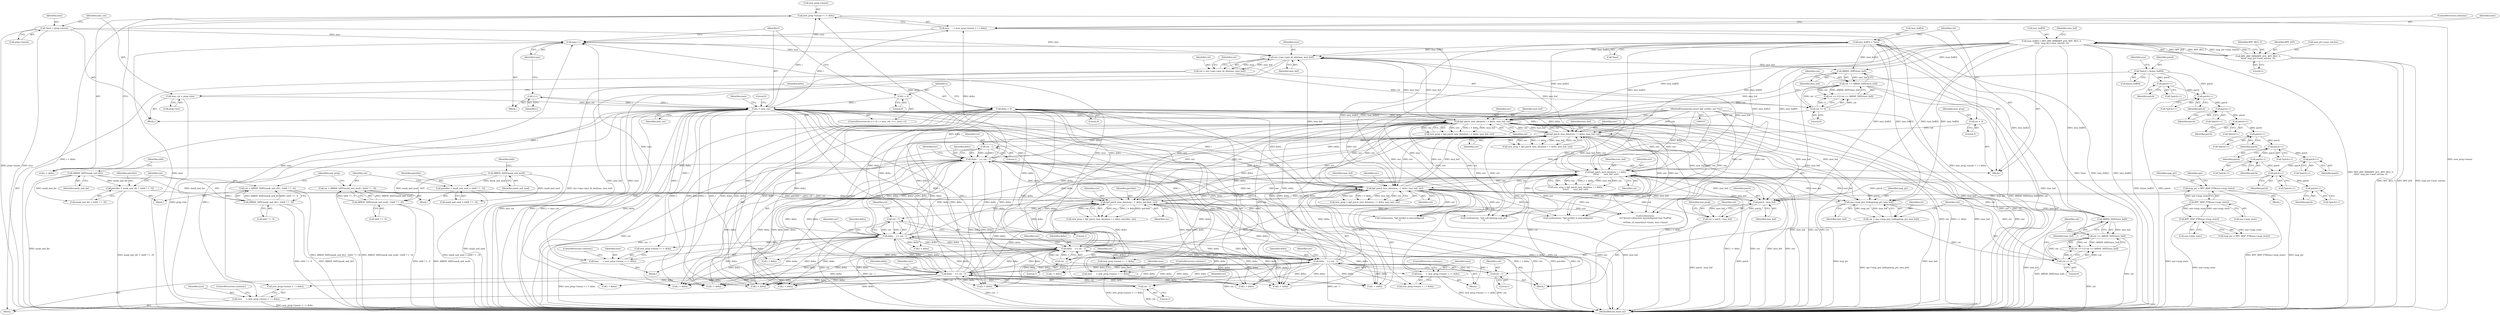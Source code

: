 digraph "0_linux_979d63d50c0c0f7bc537bf821e056cc9fe5abd38_3@pointer" {
"1000792" [label="(Call,new_prog->insnsi + i + delta)"];
"1000144" [label="(Call,i < insn_cnt)"];
"1000141" [label="(Call,i = 0)"];
"1000148" [label="(Call,i++)"];
"1000124" [label="(Call,insn_cnt = prog->len)"];
"1000778" [label="(Call,delta    += cnt - 1)"];
"1000780" [label="(Call,cnt - 1)"];
"1000765" [label="(Call,bpf_patch_insn_data(env, i + delta, insn_buf, cnt))"];
"1000904" [label="(Call,bpf_patch_insn_data(env, i + delta,\n\t\t\t\t\t\t\t       insn_buf, cnt))"];
"1000590" [label="(Call,bpf_patch_insn_data(env, i + delta, insn_buf, cnt))"];
"1000345" [label="(Call,bpf_patch_insn_data(env, i + delta, insn_buf, cnt))"];
"1000265" [label="(Call,bpf_patch_insn_data(env, i + delta, patchlet, cnt))"];
"1000108" [label="(MethodParameterIn,struct bpf_verifier_env *env)"];
"1000137" [label="(Call,delta = 0)"];
"1000278" [label="(Call,delta    += cnt - 1)"];
"1000280" [label="(Call,cnt - 1)"];
"1000603" [label="(Call,delta    += cnt - 1)"];
"1000605" [label="(Call,cnt - 1)"];
"1000917" [label="(Call,delta    += cnt - 1)"];
"1000919" [label="(Call,cnt - 1)"];
"1000358" [label="(Call,delta    += cnt - 1)"];
"1000360" [label="(Call,cnt - 1)"];
"1000227" [label="(Call,patchlet = mask_and_div + (is64 ? 1 : 0))"];
"1000238" [label="(Call,ARRAY_SIZE(mask_and_div))"];
"1000246" [label="(Call,patchlet = mask_and_mod + (is64 ? 1 : 0))"];
"1000257" [label="(Call,ARRAY_SIZE(mask_and_mod))"];
"1000235" [label="(Call,cnt = ARRAY_SIZE(mask_and_div) - (is64 ? 1 : 0))"];
"1000237" [label="(Call,ARRAY_SIZE(mask_and_div) - (is64 ? 1 : 0))"];
"1000254" [label="(Call,cnt = ARRAY_SIZE(mask_and_mod) - (is64 ? 1 : 0))"];
"1000256" [label="(Call,ARRAY_SIZE(mask_and_mod) - (is64 ? 1 : 0))"];
"1000324" [label="(Call,env->ops->gen_ld_abs(insn, insn_buf))"];
"1000150" [label="(Call,insn++)"];
"1000615" [label="(Call,insn      = new_prog->insnsi + i + delta)"];
"1000117" [label="(Call,*insn = prog->insnsi)"];
"1000929" [label="(Call,insn      = new_prog->insnsi + i + delta)"];
"1000370" [label="(Call,insn      = new_prog->insnsi + i + delta)"];
"1000790" [label="(Call,insn      = new_prog->insnsi + i + delta)"];
"1000290" [label="(Call,insn      = new_prog->insnsi + i + delta)"];
"1000743" [label="(Call,insn_buf[0] = BPF_JMP_IMM(BPF_JGE, BPF_REG_3,\n\t\t\t\t\t\t  map_ptr->max_entries, 2))"];
"1000747" [label="(Call,BPF_JMP_IMM(BPF_JGE, BPF_REG_3,\n\t\t\t\t\t\t  map_ptr->max_entries, 2))"];
"1000754" [label="(Call,insn_buf[2] = *insn)"];
"1000334" [label="(Call,ARRAY_SIZE(insn_buf))"];
"1000332" [label="(Call,cnt >= ARRAY_SIZE(insn_buf))"];
"1000329" [label="(Call,cnt == 0)"];
"1000322" [label="(Call,cnt = env->ops->gen_ld_abs(insn, insn_buf))"];
"1000585" [label="(Call,patch - insn_buf)"];
"1000576" [label="(Call,patch++)"];
"1000566" [label="(Call,patch++)"];
"1000529" [label="(Call,patch++)"];
"1000518" [label="(Call,patch++)"];
"1000510" [label="(Call,patch++)"];
"1000502" [label="(Call,patch++)"];
"1000494" [label="(Call,patch++)"];
"1000483" [label="(Call,patch++)"];
"1000419" [label="(Call,*patch = &insn_buf[0])"];
"1000474" [label="(Call,patch++)"];
"1000544" [label="(Call,patch++)"];
"1000583" [label="(Call,cnt = patch - insn_buf)"];
"1000883" [label="(Call,ops->map_gen_lookup(map_ptr, insn_buf))"];
"1000859" [label="(Call,map_ptr = BPF_MAP_PTR(aux->map_state))"];
"1000861" [label="(Call,BPF_MAP_PTR(aux->map_state))"];
"1000739" [label="(Call,BPF_MAP_PTR(aux->map_state))"];
"1000893" [label="(Call,ARRAY_SIZE(insn_buf))"];
"1000891" [label="(Call,cnt >= ARRAY_SIZE(insn_buf))"];
"1000888" [label="(Call,cnt == 0)"];
"1000881" [label="(Call,cnt = ops->map_gen_lookup(map_ptr, insn_buf))"];
"1000760" [label="(Call,cnt = 3)"];
"1000334" [label="(Call,ARRAY_SIZE(insn_buf))"];
"1000530" [label="(Identifier,patch)"];
"1000584" [label="(Identifier,cnt)"];
"1000904" [label="(Call,bpf_patch_insn_data(env, i + delta,\n\t\t\t\t\t\t\t       insn_buf, cnt))"];
"1000799" [label="(ControlStructure,continue;)"];
"1000586" [label="(Identifier,patch)"];
"1000264" [label="(Identifier,new_prog)"];
"1000744" [label="(Call,insn_buf[0])"];
"1000246" [label="(Call,patchlet = mask_and_mod + (is64 ? 1 : 0))"];
"1001033" [label="(Call,verbose(env,\n\t\t\t\t\"kernel subsystem misconfigured func %s#%d\n\",\n\t\t\t\tfunc_id_name(insn->imm), insn->imm))"];
"1000119" [label="(Call,prog->insnsi)"];
"1000484" [label="(Identifier,patch)"];
"1000585" [label="(Call,patch - insn_buf)"];
"1000881" [label="(Call,cnt = ops->map_gen_lookup(map_ptr, insn_buf))"];
"1000325" [label="(Identifier,insn)"];
"1000882" [label="(Identifier,cnt)"];
"1000756" [label="(Identifier,insn_buf)"];
"1000891" [label="(Call,cnt >= ARRAY_SIZE(insn_buf))"];
"1000615" [label="(Call,insn      = new_prog->insnsi + i + delta)"];
"1000333" [label="(Identifier,cnt)"];
"1000358" [label="(Call,delta    += cnt - 1)"];
"1000749" [label="(Identifier,BPF_REG_3)"];
"1000263" [label="(Call,new_prog = bpf_patch_insn_data(env, i + delta, patchlet, cnt))"];
"1000324" [label="(Call,env->ops->gen_ld_abs(insn, insn_buf))"];
"1000739" [label="(Call,BPF_MAP_PTR(aux->map_state))"];
"1000435" [label="(Call,i + delta)"];
"1000296" [label="(Call,i + delta)"];
"1000758" [label="(Call,*insn)"];
"1000371" [label="(Identifier,insn)"];
"1000889" [label="(Identifier,cnt)"];
"1000270" [label="(Identifier,patchlet)"];
"1000346" [label="(Identifier,env)"];
"1000126" [label="(Call,prog->len)"];
"1000588" [label="(Call,new_prog = bpf_patch_insn_data(env, i + delta, insn_buf, cnt))"];
"1000124" [label="(Call,insn_cnt = prog->len)"];
"1000607" [label="(Literal,1)"];
"1000755" [label="(Call,insn_buf[2])"];
"1000575" [label="(Call,*patch++)"];
"1000931" [label="(Call,new_prog->insnsi + i + delta)"];
"1000743" [label="(Call,insn_buf[0] = BPF_JMP_IMM(BPF_JGE, BPF_REG_3,\n\t\t\t\t\t\t  map_ptr->max_entries, 2))"];
"1000332" [label="(Call,cnt >= ARRAY_SIZE(insn_buf))"];
"1000906" [label="(Call,i + delta)"];
"1000138" [label="(Identifier,delta)"];
"1000285" [label="(Identifier,env)"];
"1000493" [label="(Call,*patch++)"];
"1000343" [label="(Call,new_prog = bpf_patch_insn_data(env, i + delta, insn_buf, cnt))"];
"1000361" [label="(Identifier,cnt)"];
"1000331" [label="(Literal,0)"];
"1000257" [label="(Call,ARRAY_SIZE(mask_and_mod))"];
"1000501" [label="(Call,*patch++)"];
"1000483" [label="(Call,patch++)"];
"1000893" [label="(Call,ARRAY_SIZE(insn_buf))"];
"1000761" [label="(Identifier,cnt)"];
"1000590" [label="(Call,bpf_patch_insn_data(env, i + delta, insn_buf, cnt))"];
"1000148" [label="(Call,i++)"];
"1000290" [label="(Call,insn      = new_prog->insnsi + i + delta)"];
"1000766" [label="(Identifier,env)"];
"1000791" [label="(Identifier,insn)"];
"1001057" [label="(MethodReturn,static int)"];
"1000883" [label="(Call,ops->map_gen_lookup(map_ptr, insn_buf))"];
"1000151" [label="(Identifier,insn)"];
"1000567" [label="(Identifier,patch)"];
"1000604" [label="(Identifier,delta)"];
"1000193" [label="(Block,)"];
"1000529" [label="(Call,patch++)"];
"1000142" [label="(Identifier,i)"];
"1000322" [label="(Call,cnt = env->ops->gen_ld_abs(insn, insn_buf))"];
"1000291" [label="(Identifier,insn)"];
"1000118" [label="(Identifier,insn)"];
"1000796" [label="(Call,i + delta)"];
"1000149" [label="(Identifier,i)"];
"1000902" [label="(Call,new_prog = bpf_patch_insn_data(env, i + delta,\n\t\t\t\t\t\t\t       insn_buf, cnt))"];
"1000793" [label="(Call,new_prog->insnsi)"];
"1000790" [label="(Call,insn      = new_prog->insnsi + i + delta)"];
"1000781" [label="(Identifier,cnt)"];
"1000731" [label="(Call,verbose(env, \"tail_call abusing map_ptr\n\"))"];
"1000760" [label="(Call,cnt = 3)"];
"1000748" [label="(Identifier,BPF_JGE)"];
"1000235" [label="(Call,cnt = ARRAY_SIZE(mask_and_div) - (is64 ? 1 : 0))"];
"1000545" [label="(Identifier,patch)"];
"1000345" [label="(Call,bpf_patch_insn_data(env, i + delta, insn_buf, cnt))"];
"1000518" [label="(Call,patch++)"];
"1000125" [label="(Identifier,insn_cnt)"];
"1000544" [label="(Call,patch++)"];
"1000589" [label="(Identifier,new_prog)"];
"1000226" [label="(Block,)"];
"1000280" [label="(Call,cnt - 1)"];
"1000754" [label="(Call,insn_buf[2] = *insn)"];
"1000778" [label="(Call,delta    += cnt - 1)"];
"1000880" [label="(Block,)"];
"1000528" [label="(Call,*patch++)"];
"1000370" [label="(Call,insn      = new_prog->insnsi + i + delta)"];
"1000248" [label="(Call,mask_and_mod + (is64 ? 1 : 0))"];
"1000299" [label="(ControlStructure,continue;)"];
"1000861" [label="(Call,BPF_MAP_PTR(aux->map_state))"];
"1000376" [label="(Call,i + delta)"];
"1000109" [label="(Block,)"];
"1000259" [label="(Call,is64 ? 1 : 0)"];
"1000351" [label="(Identifier,cnt)"];
"1000737" [label="(Call,map_ptr = BPF_MAP_PTR(aux->map_state))"];
"1000770" [label="(Identifier,insn_buf)"];
"1000108" [label="(MethodParameterIn,struct bpf_verifier_env *env)"];
"1000890" [label="(Literal,0)"];
"1000894" [label="(Identifier,insn_buf)"];
"1001056" [label="(Literal,0)"];
"1000577" [label="(Identifier,patch)"];
"1000335" [label="(Identifier,insn_buf)"];
"1000350" [label="(Identifier,insn_buf)"];
"1000255" [label="(Identifier,cnt)"];
"1000267" [label="(Call,i + delta)"];
"1000271" [label="(Identifier,cnt)"];
"1000918" [label="(Identifier,delta)"];
"1000494" [label="(Call,patch++)"];
"1000254" [label="(Call,cnt = ARRAY_SIZE(mask_and_mod) - (is64 ? 1 : 0))"];
"1000473" [label="(Call,*patch++)"];
"1000323" [label="(Identifier,cnt)"];
"1000719" [label="(Call,i + delta)"];
"1000885" [label="(Identifier,insn_buf)"];
"1000519" [label="(Identifier,patch)"];
"1000282" [label="(Literal,1)"];
"1000905" [label="(Identifier,env)"];
"1000503" [label="(Identifier,patch)"];
"1000591" [label="(Identifier,env)"];
"1000860" [label="(Identifier,map_ptr)"];
"1000419" [label="(Call,*patch = &insn_buf[0])"];
"1000266" [label="(Identifier,env)"];
"1000935" [label="(Call,i + delta)"];
"1000379" [label="(ControlStructure,continue;)"];
"1000328" [label="(Call,cnt == 0 || cnt >= ARRAY_SIZE(insn_buf))"];
"1000605" [label="(Call,cnt - 1)"];
"1000616" [label="(Identifier,insn)"];
"1000420" [label="(Identifier,patch)"];
"1000606" [label="(Identifier,cnt)"];
"1000281" [label="(Identifier,cnt)"];
"1000938" [label="(ControlStructure,continue;)"];
"1000326" [label="(Identifier,insn_buf)"];
"1000576" [label="(Call,patch++)"];
"1000144" [label="(Call,i < insn_cnt)"];
"1000852" [label="(Call,i + delta)"];
"1000888" [label="(Call,cnt == 0)"];
"1000247" [label="(Identifier,patchlet)"];
"1000237" [label="(Call,ARRAY_SIZE(mask_and_div) - (is64 ? 1 : 0))"];
"1000240" [label="(Call,is64 ? 1 : 0)"];
"1000292" [label="(Call,new_prog->insnsi + i + delta)"];
"1000147" [label="(Block,)"];
"1000260" [label="(Identifier,is64)"];
"1000141" [label="(Call,i = 0)"];
"1000617" [label="(Call,new_prog->insnsi + i + delta)"];
"1000595" [label="(Identifier,insn_buf)"];
"1000150" [label="(Call,insn++)"];
"1000117" [label="(Call,*insn = prog->insnsi)"];
"1000930" [label="(Identifier,insn)"];
"1000517" [label="(Call,*patch++)"];
"1000475" [label="(Identifier,patch)"];
"1000474" [label="(Call,patch++)"];
"1000753" [label="(Literal,2)"];
"1000750" [label="(Call,map_ptr->max_entries)"];
"1000740" [label="(Call,aux->map_state)"];
"1000227" [label="(Call,patchlet = mask_and_div + (is64 ? 1 : 0))"];
"1000372" [label="(Call,new_prog->insnsi + i + delta)"];
"1000592" [label="(Call,i + delta)"];
"1000929" [label="(Call,insn      = new_prog->insnsi + i + delta)"];
"1000792" [label="(Call,new_prog->insnsi + i + delta)"];
"1000610" [label="(Identifier,env)"];
"1000765" [label="(Call,bpf_patch_insn_data(env, i + delta, insn_buf, cnt))"];
"1000782" [label="(Literal,1)"];
"1000360" [label="(Call,cnt - 1)"];
"1000239" [label="(Identifier,mask_and_div)"];
"1000137" [label="(Call,delta = 0)"];
"1000140" [label="(ControlStructure,for (i = 0; i < insn_cnt; i++, insn++))"];
"1000624" [label="(ControlStructure,continue;)"];
"1000884" [label="(Identifier,map_ptr)"];
"1000347" [label="(Call,i + delta)"];
"1000145" [label="(Identifier,i)"];
"1000862" [label="(Call,aux->map_state)"];
"1000762" [label="(Literal,3)"];
"1000362" [label="(Literal,1)"];
"1000502" [label="(Call,patch++)"];
"1000596" [label="(Identifier,cnt)"];
"1000543" [label="(Call,*patch++)"];
"1000603" [label="(Call,delta    += cnt - 1)"];
"1000859" [label="(Call,map_ptr = BPF_MAP_PTR(aux->map_state))"];
"1000676" [label="(Block,)"];
"1000866" [label="(Identifier,ops)"];
"1000139" [label="(Literal,0)"];
"1000321" [label="(Block,)"];
"1000924" [label="(Identifier,env)"];
"1000359" [label="(Identifier,delta)"];
"1000764" [label="(Identifier,new_prog)"];
"1000482" [label="(Call,*patch++)"];
"1000510" [label="(Call,patch++)"];
"1000265" [label="(Call,bpf_patch_insn_data(env, i + delta, patchlet, cnt))"];
"1000495" [label="(Identifier,patch)"];
"1000245" [label="(Block,)"];
"1000509" [label="(Call,*patch++)"];
"1000767" [label="(Call,i + delta)"];
"1000919" [label="(Call,cnt - 1)"];
"1000400" [label="(Block,)"];
"1000921" [label="(Literal,1)"];
"1000910" [label="(Identifier,cnt)"];
"1000258" [label="(Identifier,mask_and_mod)"];
"1000511" [label="(Identifier,patch)"];
"1000157" [label="(Identifier,insn)"];
"1000143" [label="(Literal,0)"];
"1000780" [label="(Call,cnt - 1)"];
"1000256" [label="(Call,ARRAY_SIZE(mask_and_mod) - (is64 ? 1 : 0))"];
"1000566" [label="(Call,patch++)"];
"1000887" [label="(Call,cnt == 0 || cnt >= ARRAY_SIZE(insn_buf))"];
"1000917" [label="(Call,delta    += cnt - 1)"];
"1000583" [label="(Call,cnt = patch - insn_buf)"];
"1000785" [label="(Identifier,env)"];
"1000747" [label="(Call,BPF_JMP_IMM(BPF_JGE, BPF_REG_3,\n\t\t\t\t\t\t  map_ptr->max_entries, 2))"];
"1000565" [label="(Call,*patch++)"];
"1000241" [label="(Identifier,is64)"];
"1000771" [label="(Identifier,cnt)"];
"1000779" [label="(Identifier,delta)"];
"1000763" [label="(Call,new_prog = bpf_patch_insn_data(env, i + delta, insn_buf, cnt))"];
"1000236" [label="(Identifier,cnt)"];
"1000587" [label="(Identifier,insn_buf)"];
"1000429" [label="(Identifier,aux)"];
"1000844" [label="(Block,)"];
"1000920" [label="(Identifier,cnt)"];
"1000621" [label="(Call,i + delta)"];
"1000228" [label="(Identifier,patchlet)"];
"1000421" [label="(Call,&insn_buf[0])"];
"1000892" [label="(Identifier,cnt)"];
"1000909" [label="(Identifier,insn_buf)"];
"1000329" [label="(Call,cnt == 0)"];
"1000365" [label="(Identifier,env)"];
"1000330" [label="(Identifier,cnt)"];
"1000278" [label="(Call,delta    += cnt - 1)"];
"1000238" [label="(Call,ARRAY_SIZE(mask_and_div))"];
"1000896" [label="(Call,verbose(env, \"bpf verifier is misconfigured\n\"))"];
"1000146" [label="(Identifier,insn_cnt)"];
"1000279" [label="(Identifier,delta)"];
"1000337" [label="(Call,verbose(env, \"bpf verifier is misconfigured\n\"))"];
"1000229" [label="(Call,mask_and_div + (is64 ? 1 : 0))"];
"1000792" -> "1000790"  [label="AST: "];
"1000792" -> "1000796"  [label="CFG: "];
"1000793" -> "1000792"  [label="AST: "];
"1000796" -> "1000792"  [label="AST: "];
"1000790" -> "1000792"  [label="CFG: "];
"1000792" -> "1001057"  [label="DDG: i + delta"];
"1000792" -> "1001057"  [label="DDG: new_prog->insnsi"];
"1000144" -> "1000792"  [label="DDG: i"];
"1000778" -> "1000792"  [label="DDG: delta"];
"1000144" -> "1000140"  [label="AST: "];
"1000144" -> "1000146"  [label="CFG: "];
"1000145" -> "1000144"  [label="AST: "];
"1000146" -> "1000144"  [label="AST: "];
"1000157" -> "1000144"  [label="CFG: "];
"1001056" -> "1000144"  [label="CFG: "];
"1000144" -> "1001057"  [label="DDG: i < insn_cnt"];
"1000144" -> "1001057"  [label="DDG: i"];
"1000144" -> "1001057"  [label="DDG: insn_cnt"];
"1000141" -> "1000144"  [label="DDG: i"];
"1000148" -> "1000144"  [label="DDG: i"];
"1000124" -> "1000144"  [label="DDG: insn_cnt"];
"1000144" -> "1000148"  [label="DDG: i"];
"1000144" -> "1000265"  [label="DDG: i"];
"1000144" -> "1000267"  [label="DDG: i"];
"1000144" -> "1000290"  [label="DDG: i"];
"1000144" -> "1000292"  [label="DDG: i"];
"1000144" -> "1000296"  [label="DDG: i"];
"1000144" -> "1000345"  [label="DDG: i"];
"1000144" -> "1000347"  [label="DDG: i"];
"1000144" -> "1000370"  [label="DDG: i"];
"1000144" -> "1000372"  [label="DDG: i"];
"1000144" -> "1000376"  [label="DDG: i"];
"1000144" -> "1000435"  [label="DDG: i"];
"1000144" -> "1000590"  [label="DDG: i"];
"1000144" -> "1000592"  [label="DDG: i"];
"1000144" -> "1000615"  [label="DDG: i"];
"1000144" -> "1000617"  [label="DDG: i"];
"1000144" -> "1000621"  [label="DDG: i"];
"1000144" -> "1000719"  [label="DDG: i"];
"1000144" -> "1000765"  [label="DDG: i"];
"1000144" -> "1000767"  [label="DDG: i"];
"1000144" -> "1000790"  [label="DDG: i"];
"1000144" -> "1000796"  [label="DDG: i"];
"1000144" -> "1000852"  [label="DDG: i"];
"1000144" -> "1000904"  [label="DDG: i"];
"1000144" -> "1000906"  [label="DDG: i"];
"1000144" -> "1000929"  [label="DDG: i"];
"1000144" -> "1000931"  [label="DDG: i"];
"1000144" -> "1000935"  [label="DDG: i"];
"1000141" -> "1000140"  [label="AST: "];
"1000141" -> "1000143"  [label="CFG: "];
"1000142" -> "1000141"  [label="AST: "];
"1000143" -> "1000141"  [label="AST: "];
"1000145" -> "1000141"  [label="CFG: "];
"1000148" -> "1000147"  [label="AST: "];
"1000148" -> "1000149"  [label="CFG: "];
"1000149" -> "1000148"  [label="AST: "];
"1000151" -> "1000148"  [label="CFG: "];
"1000124" -> "1000109"  [label="AST: "];
"1000124" -> "1000126"  [label="CFG: "];
"1000125" -> "1000124"  [label="AST: "];
"1000126" -> "1000124"  [label="AST: "];
"1000138" -> "1000124"  [label="CFG: "];
"1000124" -> "1001057"  [label="DDG: prog->len"];
"1000778" -> "1000676"  [label="AST: "];
"1000778" -> "1000780"  [label="CFG: "];
"1000779" -> "1000778"  [label="AST: "];
"1000780" -> "1000778"  [label="AST: "];
"1000785" -> "1000778"  [label="CFG: "];
"1000778" -> "1001057"  [label="DDG: cnt - 1"];
"1000778" -> "1000265"  [label="DDG: delta"];
"1000778" -> "1000267"  [label="DDG: delta"];
"1000778" -> "1000278"  [label="DDG: delta"];
"1000778" -> "1000345"  [label="DDG: delta"];
"1000778" -> "1000347"  [label="DDG: delta"];
"1000778" -> "1000358"  [label="DDG: delta"];
"1000778" -> "1000435"  [label="DDG: delta"];
"1000778" -> "1000590"  [label="DDG: delta"];
"1000778" -> "1000592"  [label="DDG: delta"];
"1000778" -> "1000603"  [label="DDG: delta"];
"1000778" -> "1000719"  [label="DDG: delta"];
"1000778" -> "1000765"  [label="DDG: delta"];
"1000778" -> "1000767"  [label="DDG: delta"];
"1000780" -> "1000778"  [label="DDG: cnt"];
"1000780" -> "1000778"  [label="DDG: 1"];
"1000137" -> "1000778"  [label="DDG: delta"];
"1000278" -> "1000778"  [label="DDG: delta"];
"1000603" -> "1000778"  [label="DDG: delta"];
"1000917" -> "1000778"  [label="DDG: delta"];
"1000358" -> "1000778"  [label="DDG: delta"];
"1000778" -> "1000790"  [label="DDG: delta"];
"1000778" -> "1000796"  [label="DDG: delta"];
"1000778" -> "1000852"  [label="DDG: delta"];
"1000778" -> "1000904"  [label="DDG: delta"];
"1000778" -> "1000906"  [label="DDG: delta"];
"1000778" -> "1000917"  [label="DDG: delta"];
"1000780" -> "1000782"  [label="CFG: "];
"1000781" -> "1000780"  [label="AST: "];
"1000782" -> "1000780"  [label="AST: "];
"1000780" -> "1001057"  [label="DDG: cnt"];
"1000765" -> "1000780"  [label="DDG: cnt"];
"1000765" -> "1000763"  [label="AST: "];
"1000765" -> "1000771"  [label="CFG: "];
"1000766" -> "1000765"  [label="AST: "];
"1000767" -> "1000765"  [label="AST: "];
"1000770" -> "1000765"  [label="AST: "];
"1000771" -> "1000765"  [label="AST: "];
"1000763" -> "1000765"  [label="CFG: "];
"1000765" -> "1001057"  [label="DDG: i + delta"];
"1000765" -> "1001057"  [label="DDG: insn_buf"];
"1000765" -> "1001057"  [label="DDG: env"];
"1000765" -> "1001057"  [label="DDG: cnt"];
"1000765" -> "1000265"  [label="DDG: env"];
"1000765" -> "1000324"  [label="DDG: insn_buf"];
"1000765" -> "1000337"  [label="DDG: env"];
"1000765" -> "1000345"  [label="DDG: env"];
"1000765" -> "1000585"  [label="DDG: insn_buf"];
"1000765" -> "1000590"  [label="DDG: env"];
"1000765" -> "1000731"  [label="DDG: env"];
"1000765" -> "1000763"  [label="DDG: env"];
"1000765" -> "1000763"  [label="DDG: i + delta"];
"1000765" -> "1000763"  [label="DDG: insn_buf"];
"1000765" -> "1000763"  [label="DDG: cnt"];
"1000904" -> "1000765"  [label="DDG: env"];
"1000904" -> "1000765"  [label="DDG: insn_buf"];
"1000590" -> "1000765"  [label="DDG: env"];
"1000590" -> "1000765"  [label="DDG: insn_buf"];
"1000345" -> "1000765"  [label="DDG: env"];
"1000345" -> "1000765"  [label="DDG: insn_buf"];
"1000265" -> "1000765"  [label="DDG: env"];
"1000108" -> "1000765"  [label="DDG: env"];
"1000137" -> "1000765"  [label="DDG: delta"];
"1000278" -> "1000765"  [label="DDG: delta"];
"1000603" -> "1000765"  [label="DDG: delta"];
"1000917" -> "1000765"  [label="DDG: delta"];
"1000358" -> "1000765"  [label="DDG: delta"];
"1000743" -> "1000765"  [label="DDG: insn_buf[0]"];
"1000754" -> "1000765"  [label="DDG: insn_buf[2]"];
"1000760" -> "1000765"  [label="DDG: cnt"];
"1000765" -> "1000883"  [label="DDG: insn_buf"];
"1000765" -> "1000896"  [label="DDG: env"];
"1000765" -> "1000904"  [label="DDG: env"];
"1000765" -> "1001033"  [label="DDG: env"];
"1000904" -> "1000902"  [label="AST: "];
"1000904" -> "1000910"  [label="CFG: "];
"1000905" -> "1000904"  [label="AST: "];
"1000906" -> "1000904"  [label="AST: "];
"1000909" -> "1000904"  [label="AST: "];
"1000910" -> "1000904"  [label="AST: "];
"1000902" -> "1000904"  [label="CFG: "];
"1000904" -> "1001057"  [label="DDG: env"];
"1000904" -> "1001057"  [label="DDG: i + delta"];
"1000904" -> "1001057"  [label="DDG: cnt"];
"1000904" -> "1001057"  [label="DDG: insn_buf"];
"1000904" -> "1000265"  [label="DDG: env"];
"1000904" -> "1000324"  [label="DDG: insn_buf"];
"1000904" -> "1000337"  [label="DDG: env"];
"1000904" -> "1000345"  [label="DDG: env"];
"1000904" -> "1000585"  [label="DDG: insn_buf"];
"1000904" -> "1000590"  [label="DDG: env"];
"1000904" -> "1000731"  [label="DDG: env"];
"1000904" -> "1000883"  [label="DDG: insn_buf"];
"1000904" -> "1000896"  [label="DDG: env"];
"1000904" -> "1000902"  [label="DDG: env"];
"1000904" -> "1000902"  [label="DDG: i + delta"];
"1000904" -> "1000902"  [label="DDG: insn_buf"];
"1000904" -> "1000902"  [label="DDG: cnt"];
"1000590" -> "1000904"  [label="DDG: env"];
"1000345" -> "1000904"  [label="DDG: env"];
"1000265" -> "1000904"  [label="DDG: env"];
"1000108" -> "1000904"  [label="DDG: env"];
"1000137" -> "1000904"  [label="DDG: delta"];
"1000278" -> "1000904"  [label="DDG: delta"];
"1000603" -> "1000904"  [label="DDG: delta"];
"1000917" -> "1000904"  [label="DDG: delta"];
"1000358" -> "1000904"  [label="DDG: delta"];
"1000743" -> "1000904"  [label="DDG: insn_buf[0]"];
"1000883" -> "1000904"  [label="DDG: insn_buf"];
"1000754" -> "1000904"  [label="DDG: insn_buf[2]"];
"1000893" -> "1000904"  [label="DDG: insn_buf"];
"1000891" -> "1000904"  [label="DDG: cnt"];
"1000888" -> "1000904"  [label="DDG: cnt"];
"1000904" -> "1000919"  [label="DDG: cnt"];
"1000904" -> "1001033"  [label="DDG: env"];
"1000590" -> "1000588"  [label="AST: "];
"1000590" -> "1000596"  [label="CFG: "];
"1000591" -> "1000590"  [label="AST: "];
"1000592" -> "1000590"  [label="AST: "];
"1000595" -> "1000590"  [label="AST: "];
"1000596" -> "1000590"  [label="AST: "];
"1000588" -> "1000590"  [label="CFG: "];
"1000590" -> "1001057"  [label="DDG: insn_buf"];
"1000590" -> "1001057"  [label="DDG: i + delta"];
"1000590" -> "1001057"  [label="DDG: cnt"];
"1000590" -> "1001057"  [label="DDG: env"];
"1000590" -> "1000265"  [label="DDG: env"];
"1000590" -> "1000324"  [label="DDG: insn_buf"];
"1000590" -> "1000337"  [label="DDG: env"];
"1000590" -> "1000345"  [label="DDG: env"];
"1000590" -> "1000585"  [label="DDG: insn_buf"];
"1000590" -> "1000588"  [label="DDG: env"];
"1000590" -> "1000588"  [label="DDG: i + delta"];
"1000590" -> "1000588"  [label="DDG: insn_buf"];
"1000590" -> "1000588"  [label="DDG: cnt"];
"1000345" -> "1000590"  [label="DDG: env"];
"1000265" -> "1000590"  [label="DDG: env"];
"1000108" -> "1000590"  [label="DDG: env"];
"1000137" -> "1000590"  [label="DDG: delta"];
"1000278" -> "1000590"  [label="DDG: delta"];
"1000603" -> "1000590"  [label="DDG: delta"];
"1000917" -> "1000590"  [label="DDG: delta"];
"1000358" -> "1000590"  [label="DDG: delta"];
"1000743" -> "1000590"  [label="DDG: insn_buf[0]"];
"1000754" -> "1000590"  [label="DDG: insn_buf[2]"];
"1000585" -> "1000590"  [label="DDG: insn_buf"];
"1000583" -> "1000590"  [label="DDG: cnt"];
"1000590" -> "1000605"  [label="DDG: cnt"];
"1000590" -> "1000731"  [label="DDG: env"];
"1000590" -> "1000883"  [label="DDG: insn_buf"];
"1000590" -> "1000896"  [label="DDG: env"];
"1000590" -> "1001033"  [label="DDG: env"];
"1000345" -> "1000343"  [label="AST: "];
"1000345" -> "1000351"  [label="CFG: "];
"1000346" -> "1000345"  [label="AST: "];
"1000347" -> "1000345"  [label="AST: "];
"1000350" -> "1000345"  [label="AST: "];
"1000351" -> "1000345"  [label="AST: "];
"1000343" -> "1000345"  [label="CFG: "];
"1000345" -> "1001057"  [label="DDG: cnt"];
"1000345" -> "1001057"  [label="DDG: i + delta"];
"1000345" -> "1001057"  [label="DDG: insn_buf"];
"1000345" -> "1001057"  [label="DDG: env"];
"1000345" -> "1000265"  [label="DDG: env"];
"1000345" -> "1000324"  [label="DDG: insn_buf"];
"1000345" -> "1000337"  [label="DDG: env"];
"1000345" -> "1000343"  [label="DDG: env"];
"1000345" -> "1000343"  [label="DDG: i + delta"];
"1000345" -> "1000343"  [label="DDG: insn_buf"];
"1000345" -> "1000343"  [label="DDG: cnt"];
"1000265" -> "1000345"  [label="DDG: env"];
"1000108" -> "1000345"  [label="DDG: env"];
"1000137" -> "1000345"  [label="DDG: delta"];
"1000278" -> "1000345"  [label="DDG: delta"];
"1000603" -> "1000345"  [label="DDG: delta"];
"1000917" -> "1000345"  [label="DDG: delta"];
"1000358" -> "1000345"  [label="DDG: delta"];
"1000324" -> "1000345"  [label="DDG: insn_buf"];
"1000743" -> "1000345"  [label="DDG: insn_buf[0]"];
"1000754" -> "1000345"  [label="DDG: insn_buf[2]"];
"1000334" -> "1000345"  [label="DDG: insn_buf"];
"1000332" -> "1000345"  [label="DDG: cnt"];
"1000329" -> "1000345"  [label="DDG: cnt"];
"1000345" -> "1000360"  [label="DDG: cnt"];
"1000345" -> "1000585"  [label="DDG: insn_buf"];
"1000345" -> "1000731"  [label="DDG: env"];
"1000345" -> "1000883"  [label="DDG: insn_buf"];
"1000345" -> "1000896"  [label="DDG: env"];
"1000345" -> "1001033"  [label="DDG: env"];
"1000265" -> "1000263"  [label="AST: "];
"1000265" -> "1000271"  [label="CFG: "];
"1000266" -> "1000265"  [label="AST: "];
"1000267" -> "1000265"  [label="AST: "];
"1000270" -> "1000265"  [label="AST: "];
"1000271" -> "1000265"  [label="AST: "];
"1000263" -> "1000265"  [label="CFG: "];
"1000265" -> "1001057"  [label="DDG: i + delta"];
"1000265" -> "1001057"  [label="DDG: env"];
"1000265" -> "1001057"  [label="DDG: patchlet"];
"1000265" -> "1001057"  [label="DDG: cnt"];
"1000265" -> "1000263"  [label="DDG: env"];
"1000265" -> "1000263"  [label="DDG: i + delta"];
"1000265" -> "1000263"  [label="DDG: patchlet"];
"1000265" -> "1000263"  [label="DDG: cnt"];
"1000108" -> "1000265"  [label="DDG: env"];
"1000137" -> "1000265"  [label="DDG: delta"];
"1000278" -> "1000265"  [label="DDG: delta"];
"1000603" -> "1000265"  [label="DDG: delta"];
"1000917" -> "1000265"  [label="DDG: delta"];
"1000358" -> "1000265"  [label="DDG: delta"];
"1000227" -> "1000265"  [label="DDG: patchlet"];
"1000246" -> "1000265"  [label="DDG: patchlet"];
"1000235" -> "1000265"  [label="DDG: cnt"];
"1000254" -> "1000265"  [label="DDG: cnt"];
"1000265" -> "1000280"  [label="DDG: cnt"];
"1000265" -> "1000337"  [label="DDG: env"];
"1000265" -> "1000731"  [label="DDG: env"];
"1000265" -> "1000896"  [label="DDG: env"];
"1000265" -> "1001033"  [label="DDG: env"];
"1000108" -> "1000107"  [label="AST: "];
"1000108" -> "1001057"  [label="DDG: env"];
"1000108" -> "1000337"  [label="DDG: env"];
"1000108" -> "1000731"  [label="DDG: env"];
"1000108" -> "1000896"  [label="DDG: env"];
"1000108" -> "1001033"  [label="DDG: env"];
"1000137" -> "1000109"  [label="AST: "];
"1000137" -> "1000139"  [label="CFG: "];
"1000138" -> "1000137"  [label="AST: "];
"1000139" -> "1000137"  [label="AST: "];
"1000142" -> "1000137"  [label="CFG: "];
"1000137" -> "1001057"  [label="DDG: delta"];
"1000137" -> "1000267"  [label="DDG: delta"];
"1000137" -> "1000278"  [label="DDG: delta"];
"1000137" -> "1000347"  [label="DDG: delta"];
"1000137" -> "1000358"  [label="DDG: delta"];
"1000137" -> "1000435"  [label="DDG: delta"];
"1000137" -> "1000592"  [label="DDG: delta"];
"1000137" -> "1000603"  [label="DDG: delta"];
"1000137" -> "1000719"  [label="DDG: delta"];
"1000137" -> "1000767"  [label="DDG: delta"];
"1000137" -> "1000852"  [label="DDG: delta"];
"1000137" -> "1000906"  [label="DDG: delta"];
"1000137" -> "1000917"  [label="DDG: delta"];
"1000278" -> "1000193"  [label="AST: "];
"1000278" -> "1000280"  [label="CFG: "];
"1000279" -> "1000278"  [label="AST: "];
"1000280" -> "1000278"  [label="AST: "];
"1000285" -> "1000278"  [label="CFG: "];
"1000278" -> "1001057"  [label="DDG: cnt - 1"];
"1000278" -> "1000267"  [label="DDG: delta"];
"1000280" -> "1000278"  [label="DDG: cnt"];
"1000280" -> "1000278"  [label="DDG: 1"];
"1000603" -> "1000278"  [label="DDG: delta"];
"1000917" -> "1000278"  [label="DDG: delta"];
"1000358" -> "1000278"  [label="DDG: delta"];
"1000278" -> "1000290"  [label="DDG: delta"];
"1000278" -> "1000292"  [label="DDG: delta"];
"1000278" -> "1000296"  [label="DDG: delta"];
"1000278" -> "1000347"  [label="DDG: delta"];
"1000278" -> "1000358"  [label="DDG: delta"];
"1000278" -> "1000435"  [label="DDG: delta"];
"1000278" -> "1000592"  [label="DDG: delta"];
"1000278" -> "1000603"  [label="DDG: delta"];
"1000278" -> "1000719"  [label="DDG: delta"];
"1000278" -> "1000767"  [label="DDG: delta"];
"1000278" -> "1000852"  [label="DDG: delta"];
"1000278" -> "1000906"  [label="DDG: delta"];
"1000278" -> "1000917"  [label="DDG: delta"];
"1000280" -> "1000282"  [label="CFG: "];
"1000281" -> "1000280"  [label="AST: "];
"1000282" -> "1000280"  [label="AST: "];
"1000280" -> "1001057"  [label="DDG: cnt"];
"1000603" -> "1000400"  [label="AST: "];
"1000603" -> "1000605"  [label="CFG: "];
"1000604" -> "1000603"  [label="AST: "];
"1000605" -> "1000603"  [label="AST: "];
"1000610" -> "1000603"  [label="CFG: "];
"1000603" -> "1001057"  [label="DDG: cnt - 1"];
"1000603" -> "1000267"  [label="DDG: delta"];
"1000603" -> "1000347"  [label="DDG: delta"];
"1000603" -> "1000358"  [label="DDG: delta"];
"1000603" -> "1000435"  [label="DDG: delta"];
"1000603" -> "1000592"  [label="DDG: delta"];
"1000605" -> "1000603"  [label="DDG: cnt"];
"1000605" -> "1000603"  [label="DDG: 1"];
"1000917" -> "1000603"  [label="DDG: delta"];
"1000358" -> "1000603"  [label="DDG: delta"];
"1000603" -> "1000615"  [label="DDG: delta"];
"1000603" -> "1000617"  [label="DDG: delta"];
"1000603" -> "1000621"  [label="DDG: delta"];
"1000603" -> "1000719"  [label="DDG: delta"];
"1000603" -> "1000767"  [label="DDG: delta"];
"1000603" -> "1000852"  [label="DDG: delta"];
"1000603" -> "1000906"  [label="DDG: delta"];
"1000603" -> "1000917"  [label="DDG: delta"];
"1000605" -> "1000607"  [label="CFG: "];
"1000606" -> "1000605"  [label="AST: "];
"1000607" -> "1000605"  [label="AST: "];
"1000605" -> "1001057"  [label="DDG: cnt"];
"1000917" -> "1000880"  [label="AST: "];
"1000917" -> "1000919"  [label="CFG: "];
"1000918" -> "1000917"  [label="AST: "];
"1000919" -> "1000917"  [label="AST: "];
"1000924" -> "1000917"  [label="CFG: "];
"1000917" -> "1001057"  [label="DDG: cnt - 1"];
"1000917" -> "1000267"  [label="DDG: delta"];
"1000917" -> "1000347"  [label="DDG: delta"];
"1000917" -> "1000358"  [label="DDG: delta"];
"1000917" -> "1000435"  [label="DDG: delta"];
"1000917" -> "1000592"  [label="DDG: delta"];
"1000917" -> "1000719"  [label="DDG: delta"];
"1000917" -> "1000767"  [label="DDG: delta"];
"1000917" -> "1000852"  [label="DDG: delta"];
"1000917" -> "1000906"  [label="DDG: delta"];
"1000919" -> "1000917"  [label="DDG: cnt"];
"1000919" -> "1000917"  [label="DDG: 1"];
"1000358" -> "1000917"  [label="DDG: delta"];
"1000917" -> "1000929"  [label="DDG: delta"];
"1000917" -> "1000931"  [label="DDG: delta"];
"1000917" -> "1000935"  [label="DDG: delta"];
"1000919" -> "1000921"  [label="CFG: "];
"1000920" -> "1000919"  [label="AST: "];
"1000921" -> "1000919"  [label="AST: "];
"1000919" -> "1001057"  [label="DDG: cnt"];
"1000358" -> "1000321"  [label="AST: "];
"1000358" -> "1000360"  [label="CFG: "];
"1000359" -> "1000358"  [label="AST: "];
"1000360" -> "1000358"  [label="AST: "];
"1000365" -> "1000358"  [label="CFG: "];
"1000358" -> "1001057"  [label="DDG: cnt - 1"];
"1000358" -> "1000267"  [label="DDG: delta"];
"1000358" -> "1000347"  [label="DDG: delta"];
"1000360" -> "1000358"  [label="DDG: cnt"];
"1000360" -> "1000358"  [label="DDG: 1"];
"1000358" -> "1000370"  [label="DDG: delta"];
"1000358" -> "1000372"  [label="DDG: delta"];
"1000358" -> "1000376"  [label="DDG: delta"];
"1000358" -> "1000435"  [label="DDG: delta"];
"1000358" -> "1000592"  [label="DDG: delta"];
"1000358" -> "1000719"  [label="DDG: delta"];
"1000358" -> "1000767"  [label="DDG: delta"];
"1000358" -> "1000852"  [label="DDG: delta"];
"1000358" -> "1000906"  [label="DDG: delta"];
"1000360" -> "1000362"  [label="CFG: "];
"1000361" -> "1000360"  [label="AST: "];
"1000362" -> "1000360"  [label="AST: "];
"1000360" -> "1001057"  [label="DDG: cnt"];
"1000227" -> "1000226"  [label="AST: "];
"1000227" -> "1000229"  [label="CFG: "];
"1000228" -> "1000227"  [label="AST: "];
"1000229" -> "1000227"  [label="AST: "];
"1000236" -> "1000227"  [label="CFG: "];
"1000227" -> "1001057"  [label="DDG: mask_and_div + (is64 ? 1 : 0)"];
"1000238" -> "1000227"  [label="DDG: mask_and_div"];
"1000238" -> "1000237"  [label="AST: "];
"1000238" -> "1000239"  [label="CFG: "];
"1000239" -> "1000238"  [label="AST: "];
"1000241" -> "1000238"  [label="CFG: "];
"1000238" -> "1001057"  [label="DDG: mask_and_div"];
"1000238" -> "1000229"  [label="DDG: mask_and_div"];
"1000238" -> "1000237"  [label="DDG: mask_and_div"];
"1000246" -> "1000245"  [label="AST: "];
"1000246" -> "1000248"  [label="CFG: "];
"1000247" -> "1000246"  [label="AST: "];
"1000248" -> "1000246"  [label="AST: "];
"1000255" -> "1000246"  [label="CFG: "];
"1000246" -> "1001057"  [label="DDG: mask_and_mod + (is64 ? 1 : 0)"];
"1000257" -> "1000246"  [label="DDG: mask_and_mod"];
"1000257" -> "1000256"  [label="AST: "];
"1000257" -> "1000258"  [label="CFG: "];
"1000258" -> "1000257"  [label="AST: "];
"1000260" -> "1000257"  [label="CFG: "];
"1000257" -> "1001057"  [label="DDG: mask_and_mod"];
"1000257" -> "1000248"  [label="DDG: mask_and_mod"];
"1000257" -> "1000256"  [label="DDG: mask_and_mod"];
"1000235" -> "1000226"  [label="AST: "];
"1000235" -> "1000237"  [label="CFG: "];
"1000236" -> "1000235"  [label="AST: "];
"1000237" -> "1000235"  [label="AST: "];
"1000264" -> "1000235"  [label="CFG: "];
"1000235" -> "1001057"  [label="DDG: ARRAY_SIZE(mask_and_div) - (is64 ? 1 : 0)"];
"1000237" -> "1000235"  [label="DDG: ARRAY_SIZE(mask_and_div)"];
"1000237" -> "1000235"  [label="DDG: is64 ? 1 : 0"];
"1000237" -> "1000240"  [label="CFG: "];
"1000240" -> "1000237"  [label="AST: "];
"1000237" -> "1001057"  [label="DDG: ARRAY_SIZE(mask_and_div)"];
"1000237" -> "1001057"  [label="DDG: is64 ? 1 : 0"];
"1000254" -> "1000245"  [label="AST: "];
"1000254" -> "1000256"  [label="CFG: "];
"1000255" -> "1000254"  [label="AST: "];
"1000256" -> "1000254"  [label="AST: "];
"1000264" -> "1000254"  [label="CFG: "];
"1000254" -> "1001057"  [label="DDG: ARRAY_SIZE(mask_and_mod) - (is64 ? 1 : 0)"];
"1000256" -> "1000254"  [label="DDG: ARRAY_SIZE(mask_and_mod)"];
"1000256" -> "1000254"  [label="DDG: is64 ? 1 : 0"];
"1000256" -> "1000259"  [label="CFG: "];
"1000259" -> "1000256"  [label="AST: "];
"1000256" -> "1001057"  [label="DDG: is64 ? 1 : 0"];
"1000256" -> "1001057"  [label="DDG: ARRAY_SIZE(mask_and_mod)"];
"1000324" -> "1000322"  [label="AST: "];
"1000324" -> "1000326"  [label="CFG: "];
"1000325" -> "1000324"  [label="AST: "];
"1000326" -> "1000324"  [label="AST: "];
"1000322" -> "1000324"  [label="CFG: "];
"1000324" -> "1001057"  [label="DDG: insn_buf"];
"1000324" -> "1001057"  [label="DDG: insn"];
"1000324" -> "1000322"  [label="DDG: insn"];
"1000324" -> "1000322"  [label="DDG: insn_buf"];
"1000150" -> "1000324"  [label="DDG: insn"];
"1000117" -> "1000324"  [label="DDG: insn"];
"1000743" -> "1000324"  [label="DDG: insn_buf[0]"];
"1000754" -> "1000324"  [label="DDG: insn_buf[2]"];
"1000324" -> "1000334"  [label="DDG: insn_buf"];
"1000150" -> "1000147"  [label="AST: "];
"1000150" -> "1000151"  [label="CFG: "];
"1000151" -> "1000150"  [label="AST: "];
"1000145" -> "1000150"  [label="CFG: "];
"1000150" -> "1001057"  [label="DDG: insn"];
"1000615" -> "1000150"  [label="DDG: insn"];
"1000117" -> "1000150"  [label="DDG: insn"];
"1000929" -> "1000150"  [label="DDG: insn"];
"1000370" -> "1000150"  [label="DDG: insn"];
"1000790" -> "1000150"  [label="DDG: insn"];
"1000290" -> "1000150"  [label="DDG: insn"];
"1000615" -> "1000400"  [label="AST: "];
"1000615" -> "1000617"  [label="CFG: "];
"1000616" -> "1000615"  [label="AST: "];
"1000617" -> "1000615"  [label="AST: "];
"1000624" -> "1000615"  [label="CFG: "];
"1000615" -> "1001057"  [label="DDG: new_prog->insnsi + i + delta"];
"1000117" -> "1000109"  [label="AST: "];
"1000117" -> "1000119"  [label="CFG: "];
"1000118" -> "1000117"  [label="AST: "];
"1000119" -> "1000117"  [label="AST: "];
"1000125" -> "1000117"  [label="CFG: "];
"1000117" -> "1001057"  [label="DDG: insn"];
"1000117" -> "1001057"  [label="DDG: prog->insnsi"];
"1000929" -> "1000880"  [label="AST: "];
"1000929" -> "1000931"  [label="CFG: "];
"1000930" -> "1000929"  [label="AST: "];
"1000931" -> "1000929"  [label="AST: "];
"1000938" -> "1000929"  [label="CFG: "];
"1000929" -> "1001057"  [label="DDG: new_prog->insnsi + i + delta"];
"1000370" -> "1000321"  [label="AST: "];
"1000370" -> "1000372"  [label="CFG: "];
"1000371" -> "1000370"  [label="AST: "];
"1000372" -> "1000370"  [label="AST: "];
"1000379" -> "1000370"  [label="CFG: "];
"1000370" -> "1001057"  [label="DDG: new_prog->insnsi + i + delta"];
"1000790" -> "1000676"  [label="AST: "];
"1000791" -> "1000790"  [label="AST: "];
"1000799" -> "1000790"  [label="CFG: "];
"1000790" -> "1001057"  [label="DDG: new_prog->insnsi + i + delta"];
"1000290" -> "1000193"  [label="AST: "];
"1000290" -> "1000292"  [label="CFG: "];
"1000291" -> "1000290"  [label="AST: "];
"1000292" -> "1000290"  [label="AST: "];
"1000299" -> "1000290"  [label="CFG: "];
"1000290" -> "1001057"  [label="DDG: new_prog->insnsi + i + delta"];
"1000743" -> "1000676"  [label="AST: "];
"1000743" -> "1000747"  [label="CFG: "];
"1000744" -> "1000743"  [label="AST: "];
"1000747" -> "1000743"  [label="AST: "];
"1000756" -> "1000743"  [label="CFG: "];
"1000743" -> "1001057"  [label="DDG: insn_buf[0]"];
"1000743" -> "1001057"  [label="DDG: BPF_JMP_IMM(BPF_JGE, BPF_REG_3,\n\t\t\t\t\t\t  map_ptr->max_entries, 2)"];
"1000743" -> "1000334"  [label="DDG: insn_buf[0]"];
"1000743" -> "1000585"  [label="DDG: insn_buf[0]"];
"1000747" -> "1000743"  [label="DDG: BPF_JGE"];
"1000747" -> "1000743"  [label="DDG: BPF_REG_3"];
"1000747" -> "1000743"  [label="DDG: map_ptr->max_entries"];
"1000747" -> "1000743"  [label="DDG: 2"];
"1000743" -> "1000883"  [label="DDG: insn_buf[0]"];
"1000743" -> "1000893"  [label="DDG: insn_buf[0]"];
"1000747" -> "1000753"  [label="CFG: "];
"1000748" -> "1000747"  [label="AST: "];
"1000749" -> "1000747"  [label="AST: "];
"1000750" -> "1000747"  [label="AST: "];
"1000753" -> "1000747"  [label="AST: "];
"1000747" -> "1001057"  [label="DDG: BPF_JGE"];
"1000747" -> "1001057"  [label="DDG: map_ptr->max_entries"];
"1000747" -> "1001057"  [label="DDG: BPF_REG_3"];
"1000754" -> "1000676"  [label="AST: "];
"1000754" -> "1000758"  [label="CFG: "];
"1000755" -> "1000754"  [label="AST: "];
"1000758" -> "1000754"  [label="AST: "];
"1000761" -> "1000754"  [label="CFG: "];
"1000754" -> "1001057"  [label="DDG: *insn"];
"1000754" -> "1001057"  [label="DDG: insn_buf[2]"];
"1000754" -> "1000334"  [label="DDG: insn_buf[2]"];
"1000754" -> "1000585"  [label="DDG: insn_buf[2]"];
"1000754" -> "1000883"  [label="DDG: insn_buf[2]"];
"1000754" -> "1000893"  [label="DDG: insn_buf[2]"];
"1000334" -> "1000332"  [label="AST: "];
"1000334" -> "1000335"  [label="CFG: "];
"1000335" -> "1000334"  [label="AST: "];
"1000332" -> "1000334"  [label="CFG: "];
"1000334" -> "1001057"  [label="DDG: insn_buf"];
"1000334" -> "1000332"  [label="DDG: insn_buf"];
"1000332" -> "1000328"  [label="AST: "];
"1000333" -> "1000332"  [label="AST: "];
"1000328" -> "1000332"  [label="CFG: "];
"1000332" -> "1001057"  [label="DDG: ARRAY_SIZE(insn_buf)"];
"1000332" -> "1001057"  [label="DDG: cnt"];
"1000332" -> "1000328"  [label="DDG: cnt"];
"1000332" -> "1000328"  [label="DDG: ARRAY_SIZE(insn_buf)"];
"1000329" -> "1000332"  [label="DDG: cnt"];
"1000329" -> "1000328"  [label="AST: "];
"1000329" -> "1000331"  [label="CFG: "];
"1000330" -> "1000329"  [label="AST: "];
"1000331" -> "1000329"  [label="AST: "];
"1000333" -> "1000329"  [label="CFG: "];
"1000328" -> "1000329"  [label="CFG: "];
"1000329" -> "1001057"  [label="DDG: cnt"];
"1000329" -> "1000328"  [label="DDG: cnt"];
"1000329" -> "1000328"  [label="DDG: 0"];
"1000322" -> "1000329"  [label="DDG: cnt"];
"1000322" -> "1000321"  [label="AST: "];
"1000323" -> "1000322"  [label="AST: "];
"1000330" -> "1000322"  [label="CFG: "];
"1000322" -> "1001057"  [label="DDG: env->ops->gen_ld_abs(insn, insn_buf)"];
"1000585" -> "1000583"  [label="AST: "];
"1000585" -> "1000587"  [label="CFG: "];
"1000586" -> "1000585"  [label="AST: "];
"1000587" -> "1000585"  [label="AST: "];
"1000583" -> "1000585"  [label="CFG: "];
"1000585" -> "1001057"  [label="DDG: patch"];
"1000585" -> "1000583"  [label="DDG: patch"];
"1000585" -> "1000583"  [label="DDG: insn_buf"];
"1000576" -> "1000585"  [label="DDG: patch"];
"1000566" -> "1000585"  [label="DDG: patch"];
"1000576" -> "1000575"  [label="AST: "];
"1000576" -> "1000577"  [label="CFG: "];
"1000577" -> "1000576"  [label="AST: "];
"1000575" -> "1000576"  [label="CFG: "];
"1000566" -> "1000576"  [label="DDG: patch"];
"1000566" -> "1000565"  [label="AST: "];
"1000566" -> "1000567"  [label="CFG: "];
"1000567" -> "1000566"  [label="AST: "];
"1000565" -> "1000566"  [label="CFG: "];
"1000529" -> "1000566"  [label="DDG: patch"];
"1000544" -> "1000566"  [label="DDG: patch"];
"1000529" -> "1000528"  [label="AST: "];
"1000529" -> "1000530"  [label="CFG: "];
"1000530" -> "1000529"  [label="AST: "];
"1000528" -> "1000529"  [label="CFG: "];
"1000518" -> "1000529"  [label="DDG: patch"];
"1000518" -> "1000517"  [label="AST: "];
"1000518" -> "1000519"  [label="CFG: "];
"1000519" -> "1000518"  [label="AST: "];
"1000517" -> "1000518"  [label="CFG: "];
"1000510" -> "1000518"  [label="DDG: patch"];
"1000518" -> "1000544"  [label="DDG: patch"];
"1000510" -> "1000509"  [label="AST: "];
"1000510" -> "1000511"  [label="CFG: "];
"1000511" -> "1000510"  [label="AST: "];
"1000509" -> "1000510"  [label="CFG: "];
"1000502" -> "1000510"  [label="DDG: patch"];
"1000502" -> "1000501"  [label="AST: "];
"1000502" -> "1000503"  [label="CFG: "];
"1000503" -> "1000502"  [label="AST: "];
"1000501" -> "1000502"  [label="CFG: "];
"1000494" -> "1000502"  [label="DDG: patch"];
"1000494" -> "1000493"  [label="AST: "];
"1000494" -> "1000495"  [label="CFG: "];
"1000495" -> "1000494"  [label="AST: "];
"1000493" -> "1000494"  [label="CFG: "];
"1000483" -> "1000494"  [label="DDG: patch"];
"1000483" -> "1000482"  [label="AST: "];
"1000483" -> "1000484"  [label="CFG: "];
"1000484" -> "1000483"  [label="AST: "];
"1000482" -> "1000483"  [label="CFG: "];
"1000419" -> "1000483"  [label="DDG: patch"];
"1000474" -> "1000483"  [label="DDG: patch"];
"1000419" -> "1000400"  [label="AST: "];
"1000419" -> "1000421"  [label="CFG: "];
"1000420" -> "1000419"  [label="AST: "];
"1000421" -> "1000419"  [label="AST: "];
"1000429" -> "1000419"  [label="CFG: "];
"1000419" -> "1001057"  [label="DDG: patch"];
"1000419" -> "1001057"  [label="DDG: &insn_buf[0]"];
"1000419" -> "1000474"  [label="DDG: patch"];
"1000474" -> "1000473"  [label="AST: "];
"1000474" -> "1000475"  [label="CFG: "];
"1000475" -> "1000474"  [label="AST: "];
"1000473" -> "1000474"  [label="CFG: "];
"1000544" -> "1000543"  [label="AST: "];
"1000544" -> "1000545"  [label="CFG: "];
"1000545" -> "1000544"  [label="AST: "];
"1000543" -> "1000544"  [label="CFG: "];
"1000583" -> "1000400"  [label="AST: "];
"1000584" -> "1000583"  [label="AST: "];
"1000589" -> "1000583"  [label="CFG: "];
"1000583" -> "1001057"  [label="DDG: patch - insn_buf"];
"1000883" -> "1000881"  [label="AST: "];
"1000883" -> "1000885"  [label="CFG: "];
"1000884" -> "1000883"  [label="AST: "];
"1000885" -> "1000883"  [label="AST: "];
"1000881" -> "1000883"  [label="CFG: "];
"1000883" -> "1001057"  [label="DDG: map_ptr"];
"1000883" -> "1001057"  [label="DDG: insn_buf"];
"1000883" -> "1000881"  [label="DDG: map_ptr"];
"1000883" -> "1000881"  [label="DDG: insn_buf"];
"1000859" -> "1000883"  [label="DDG: map_ptr"];
"1000883" -> "1000893"  [label="DDG: insn_buf"];
"1000859" -> "1000844"  [label="AST: "];
"1000859" -> "1000861"  [label="CFG: "];
"1000860" -> "1000859"  [label="AST: "];
"1000861" -> "1000859"  [label="AST: "];
"1000866" -> "1000859"  [label="CFG: "];
"1000859" -> "1001057"  [label="DDG: map_ptr"];
"1000859" -> "1001057"  [label="DDG: BPF_MAP_PTR(aux->map_state)"];
"1000861" -> "1000859"  [label="DDG: aux->map_state"];
"1000861" -> "1000862"  [label="CFG: "];
"1000862" -> "1000861"  [label="AST: "];
"1000861" -> "1001057"  [label="DDG: aux->map_state"];
"1000861" -> "1000739"  [label="DDG: aux->map_state"];
"1000739" -> "1000861"  [label="DDG: aux->map_state"];
"1000739" -> "1000737"  [label="AST: "];
"1000739" -> "1000740"  [label="CFG: "];
"1000740" -> "1000739"  [label="AST: "];
"1000737" -> "1000739"  [label="CFG: "];
"1000739" -> "1001057"  [label="DDG: aux->map_state"];
"1000739" -> "1000737"  [label="DDG: aux->map_state"];
"1000893" -> "1000891"  [label="AST: "];
"1000893" -> "1000894"  [label="CFG: "];
"1000894" -> "1000893"  [label="AST: "];
"1000891" -> "1000893"  [label="CFG: "];
"1000893" -> "1001057"  [label="DDG: insn_buf"];
"1000893" -> "1000891"  [label="DDG: insn_buf"];
"1000891" -> "1000887"  [label="AST: "];
"1000892" -> "1000891"  [label="AST: "];
"1000887" -> "1000891"  [label="CFG: "];
"1000891" -> "1001057"  [label="DDG: ARRAY_SIZE(insn_buf)"];
"1000891" -> "1001057"  [label="DDG: cnt"];
"1000891" -> "1000887"  [label="DDG: cnt"];
"1000891" -> "1000887"  [label="DDG: ARRAY_SIZE(insn_buf)"];
"1000888" -> "1000891"  [label="DDG: cnt"];
"1000888" -> "1000887"  [label="AST: "];
"1000888" -> "1000890"  [label="CFG: "];
"1000889" -> "1000888"  [label="AST: "];
"1000890" -> "1000888"  [label="AST: "];
"1000892" -> "1000888"  [label="CFG: "];
"1000887" -> "1000888"  [label="CFG: "];
"1000888" -> "1001057"  [label="DDG: cnt"];
"1000888" -> "1000887"  [label="DDG: cnt"];
"1000888" -> "1000887"  [label="DDG: 0"];
"1000881" -> "1000888"  [label="DDG: cnt"];
"1000881" -> "1000880"  [label="AST: "];
"1000882" -> "1000881"  [label="AST: "];
"1000889" -> "1000881"  [label="CFG: "];
"1000881" -> "1001057"  [label="DDG: ops->map_gen_lookup(map_ptr, insn_buf)"];
"1000760" -> "1000676"  [label="AST: "];
"1000760" -> "1000762"  [label="CFG: "];
"1000761" -> "1000760"  [label="AST: "];
"1000762" -> "1000760"  [label="AST: "];
"1000764" -> "1000760"  [label="CFG: "];
}
